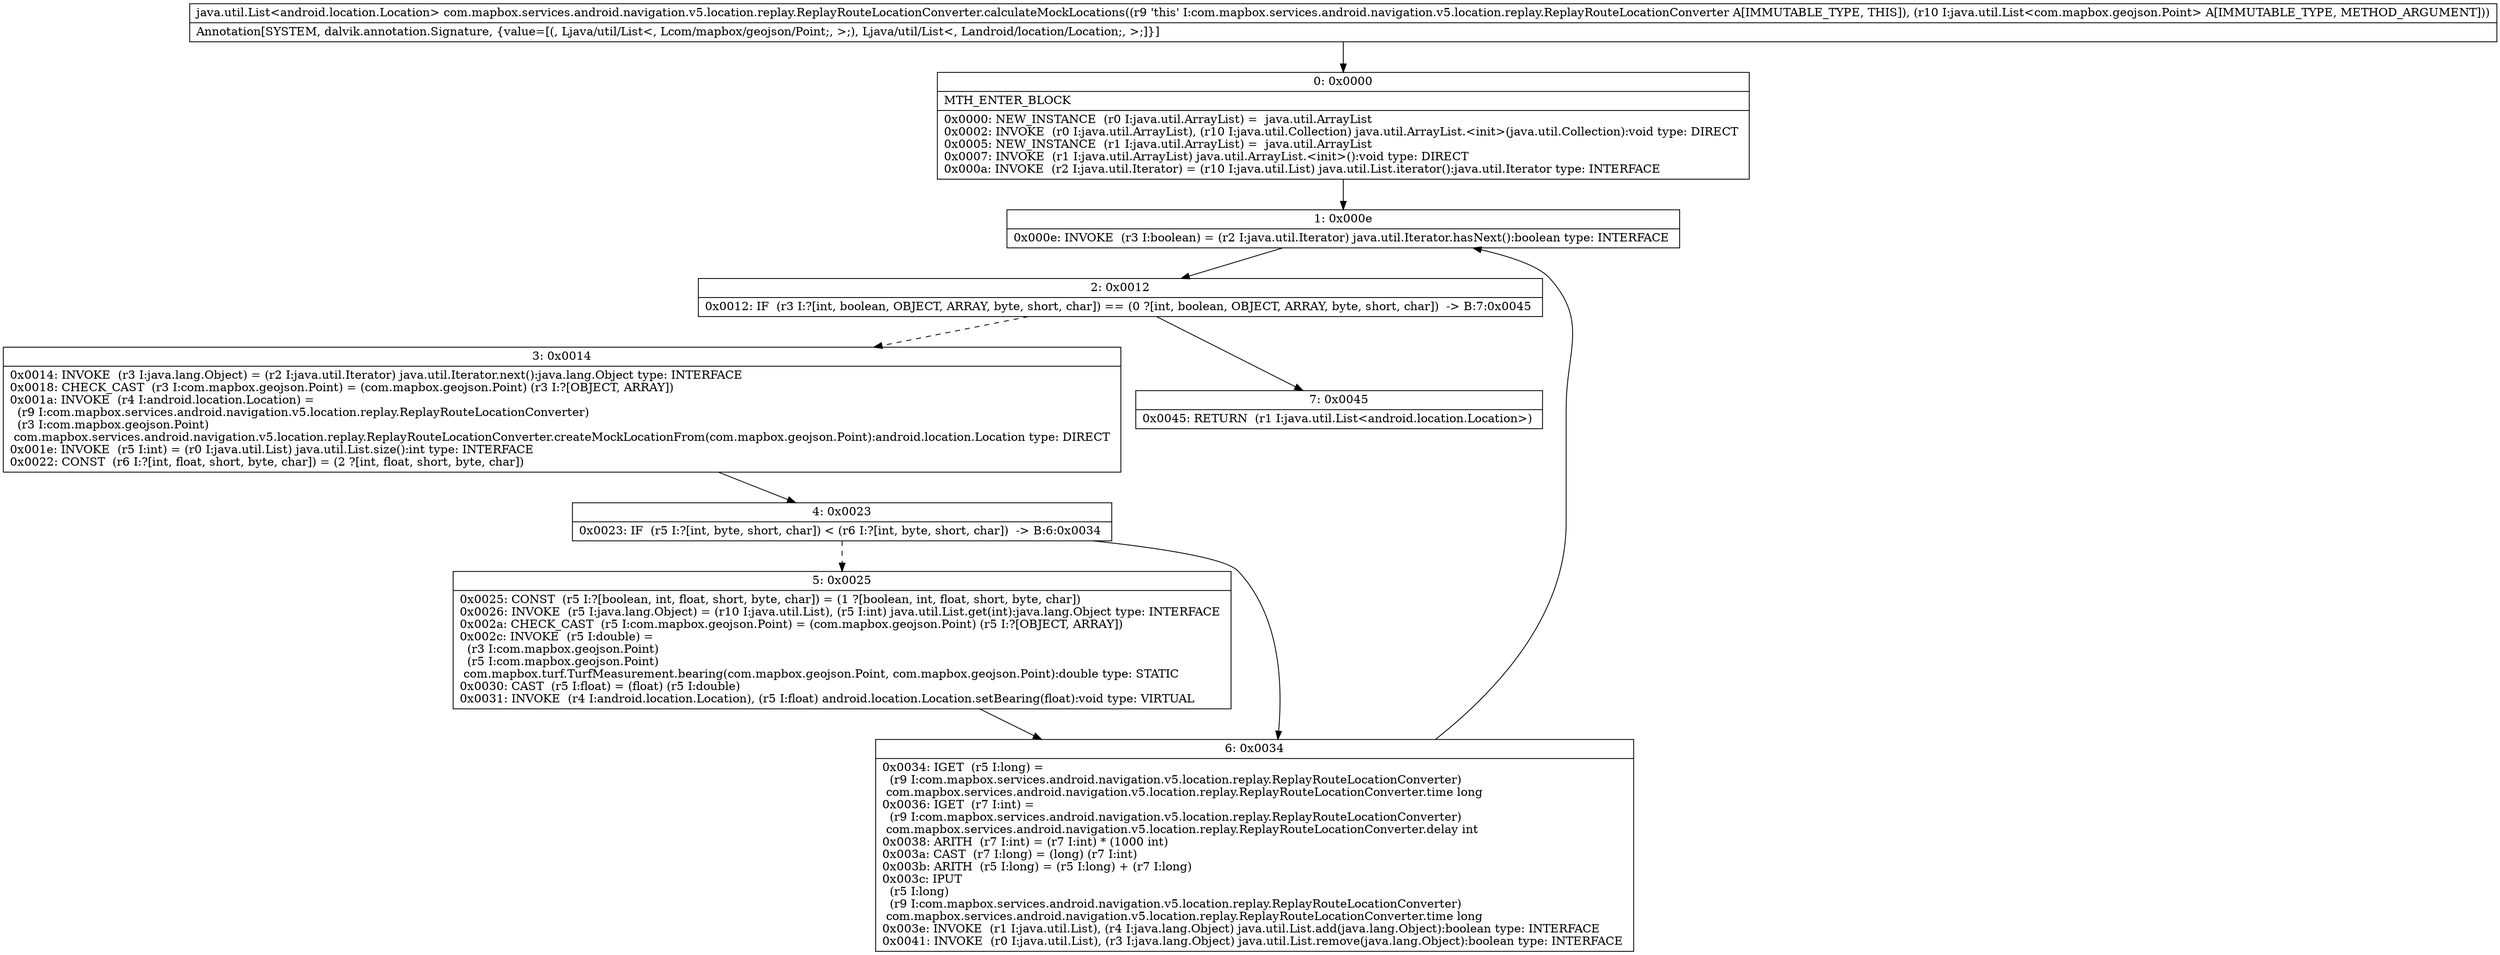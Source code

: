 digraph "CFG forcom.mapbox.services.android.navigation.v5.location.replay.ReplayRouteLocationConverter.calculateMockLocations(Ljava\/util\/List;)Ljava\/util\/List;" {
Node_0 [shape=record,label="{0\:\ 0x0000|MTH_ENTER_BLOCK\l|0x0000: NEW_INSTANCE  (r0 I:java.util.ArrayList) =  java.util.ArrayList \l0x0002: INVOKE  (r0 I:java.util.ArrayList), (r10 I:java.util.Collection) java.util.ArrayList.\<init\>(java.util.Collection):void type: DIRECT \l0x0005: NEW_INSTANCE  (r1 I:java.util.ArrayList) =  java.util.ArrayList \l0x0007: INVOKE  (r1 I:java.util.ArrayList) java.util.ArrayList.\<init\>():void type: DIRECT \l0x000a: INVOKE  (r2 I:java.util.Iterator) = (r10 I:java.util.List) java.util.List.iterator():java.util.Iterator type: INTERFACE \l}"];
Node_1 [shape=record,label="{1\:\ 0x000e|0x000e: INVOKE  (r3 I:boolean) = (r2 I:java.util.Iterator) java.util.Iterator.hasNext():boolean type: INTERFACE \l}"];
Node_2 [shape=record,label="{2\:\ 0x0012|0x0012: IF  (r3 I:?[int, boolean, OBJECT, ARRAY, byte, short, char]) == (0 ?[int, boolean, OBJECT, ARRAY, byte, short, char])  \-\> B:7:0x0045 \l}"];
Node_3 [shape=record,label="{3\:\ 0x0014|0x0014: INVOKE  (r3 I:java.lang.Object) = (r2 I:java.util.Iterator) java.util.Iterator.next():java.lang.Object type: INTERFACE \l0x0018: CHECK_CAST  (r3 I:com.mapbox.geojson.Point) = (com.mapbox.geojson.Point) (r3 I:?[OBJECT, ARRAY]) \l0x001a: INVOKE  (r4 I:android.location.Location) = \l  (r9 I:com.mapbox.services.android.navigation.v5.location.replay.ReplayRouteLocationConverter)\l  (r3 I:com.mapbox.geojson.Point)\l com.mapbox.services.android.navigation.v5.location.replay.ReplayRouteLocationConverter.createMockLocationFrom(com.mapbox.geojson.Point):android.location.Location type: DIRECT \l0x001e: INVOKE  (r5 I:int) = (r0 I:java.util.List) java.util.List.size():int type: INTERFACE \l0x0022: CONST  (r6 I:?[int, float, short, byte, char]) = (2 ?[int, float, short, byte, char]) \l}"];
Node_4 [shape=record,label="{4\:\ 0x0023|0x0023: IF  (r5 I:?[int, byte, short, char]) \< (r6 I:?[int, byte, short, char])  \-\> B:6:0x0034 \l}"];
Node_5 [shape=record,label="{5\:\ 0x0025|0x0025: CONST  (r5 I:?[boolean, int, float, short, byte, char]) = (1 ?[boolean, int, float, short, byte, char]) \l0x0026: INVOKE  (r5 I:java.lang.Object) = (r10 I:java.util.List), (r5 I:int) java.util.List.get(int):java.lang.Object type: INTERFACE \l0x002a: CHECK_CAST  (r5 I:com.mapbox.geojson.Point) = (com.mapbox.geojson.Point) (r5 I:?[OBJECT, ARRAY]) \l0x002c: INVOKE  (r5 I:double) = \l  (r3 I:com.mapbox.geojson.Point)\l  (r5 I:com.mapbox.geojson.Point)\l com.mapbox.turf.TurfMeasurement.bearing(com.mapbox.geojson.Point, com.mapbox.geojson.Point):double type: STATIC \l0x0030: CAST  (r5 I:float) = (float) (r5 I:double) \l0x0031: INVOKE  (r4 I:android.location.Location), (r5 I:float) android.location.Location.setBearing(float):void type: VIRTUAL \l}"];
Node_6 [shape=record,label="{6\:\ 0x0034|0x0034: IGET  (r5 I:long) = \l  (r9 I:com.mapbox.services.android.navigation.v5.location.replay.ReplayRouteLocationConverter)\l com.mapbox.services.android.navigation.v5.location.replay.ReplayRouteLocationConverter.time long \l0x0036: IGET  (r7 I:int) = \l  (r9 I:com.mapbox.services.android.navigation.v5.location.replay.ReplayRouteLocationConverter)\l com.mapbox.services.android.navigation.v5.location.replay.ReplayRouteLocationConverter.delay int \l0x0038: ARITH  (r7 I:int) = (r7 I:int) * (1000 int) \l0x003a: CAST  (r7 I:long) = (long) (r7 I:int) \l0x003b: ARITH  (r5 I:long) = (r5 I:long) + (r7 I:long) \l0x003c: IPUT  \l  (r5 I:long)\l  (r9 I:com.mapbox.services.android.navigation.v5.location.replay.ReplayRouteLocationConverter)\l com.mapbox.services.android.navigation.v5.location.replay.ReplayRouteLocationConverter.time long \l0x003e: INVOKE  (r1 I:java.util.List), (r4 I:java.lang.Object) java.util.List.add(java.lang.Object):boolean type: INTERFACE \l0x0041: INVOKE  (r0 I:java.util.List), (r3 I:java.lang.Object) java.util.List.remove(java.lang.Object):boolean type: INTERFACE \l}"];
Node_7 [shape=record,label="{7\:\ 0x0045|0x0045: RETURN  (r1 I:java.util.List\<android.location.Location\>) \l}"];
MethodNode[shape=record,label="{java.util.List\<android.location.Location\> com.mapbox.services.android.navigation.v5.location.replay.ReplayRouteLocationConverter.calculateMockLocations((r9 'this' I:com.mapbox.services.android.navigation.v5.location.replay.ReplayRouteLocationConverter A[IMMUTABLE_TYPE, THIS]), (r10 I:java.util.List\<com.mapbox.geojson.Point\> A[IMMUTABLE_TYPE, METHOD_ARGUMENT]))  | Annotation[SYSTEM, dalvik.annotation.Signature, \{value=[(, Ljava\/util\/List\<, Lcom\/mapbox\/geojson\/Point;, \>;), Ljava\/util\/List\<, Landroid\/location\/Location;, \>;]\}]\l}"];
MethodNode -> Node_0;
Node_0 -> Node_1;
Node_1 -> Node_2;
Node_2 -> Node_3[style=dashed];
Node_2 -> Node_7;
Node_3 -> Node_4;
Node_4 -> Node_5[style=dashed];
Node_4 -> Node_6;
Node_5 -> Node_6;
Node_6 -> Node_1;
}

